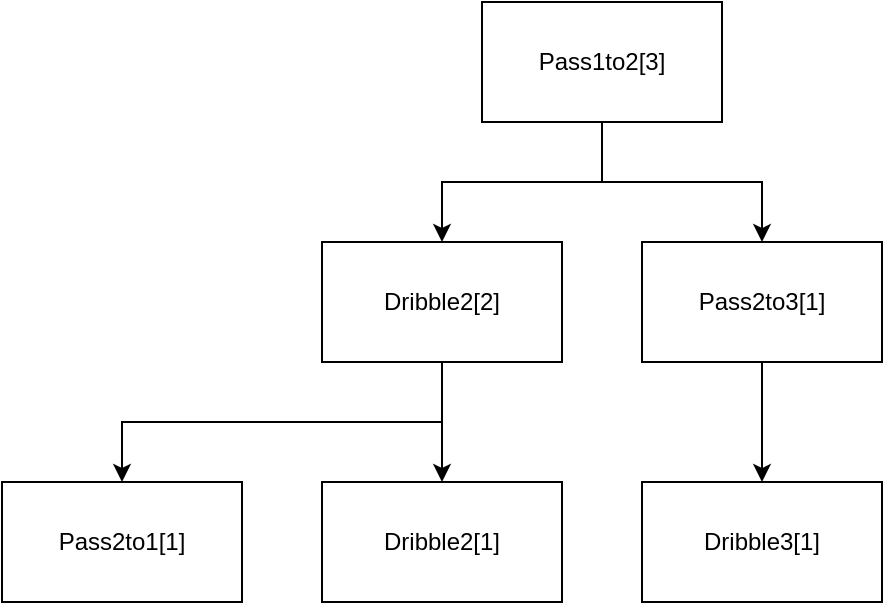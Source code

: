 <mxfile version="20.5.1" type="github">
  <diagram id="tM2nWxl7KX0AxRf4ENj3" name="ページ1">
    <mxGraphModel dx="1422" dy="729" grid="1" gridSize="10" guides="1" tooltips="1" connect="1" arrows="1" fold="1" page="1" pageScale="1" pageWidth="827" pageHeight="1169" math="0" shadow="0">
      <root>
        <mxCell id="0" />
        <mxCell id="1" parent="0" />
        <mxCell id="ExsZxsCPLvvITjwQGhQG-7" style="edgeStyle=orthogonalEdgeStyle;rounded=0;orthogonalLoop=1;jettySize=auto;html=1;entryX=0.5;entryY=0;entryDx=0;entryDy=0;" edge="1" parent="1" source="ExsZxsCPLvvITjwQGhQG-1" target="ExsZxsCPLvvITjwQGhQG-2">
          <mxGeometry relative="1" as="geometry" />
        </mxCell>
        <mxCell id="ExsZxsCPLvvITjwQGhQG-8" style="edgeStyle=orthogonalEdgeStyle;rounded=0;orthogonalLoop=1;jettySize=auto;html=1;exitX=0.5;exitY=1;exitDx=0;exitDy=0;entryX=0.5;entryY=0;entryDx=0;entryDy=0;" edge="1" parent="1" source="ExsZxsCPLvvITjwQGhQG-1" target="ExsZxsCPLvvITjwQGhQG-3">
          <mxGeometry relative="1" as="geometry" />
        </mxCell>
        <mxCell id="ExsZxsCPLvvITjwQGhQG-1" value="Pass1to2[3]" style="rounded=0;whiteSpace=wrap;html=1;" vertex="1" parent="1">
          <mxGeometry x="360" y="160" width="120" height="60" as="geometry" />
        </mxCell>
        <mxCell id="ExsZxsCPLvvITjwQGhQG-9" style="edgeStyle=orthogonalEdgeStyle;rounded=0;orthogonalLoop=1;jettySize=auto;html=1;exitX=0.5;exitY=1;exitDx=0;exitDy=0;entryX=0.5;entryY=0;entryDx=0;entryDy=0;" edge="1" parent="1" source="ExsZxsCPLvvITjwQGhQG-2" target="ExsZxsCPLvvITjwQGhQG-5">
          <mxGeometry relative="1" as="geometry" />
        </mxCell>
        <mxCell id="ExsZxsCPLvvITjwQGhQG-10" style="edgeStyle=orthogonalEdgeStyle;rounded=0;orthogonalLoop=1;jettySize=auto;html=1;exitX=0.5;exitY=1;exitDx=0;exitDy=0;entryX=0.5;entryY=0;entryDx=0;entryDy=0;" edge="1" parent="1" source="ExsZxsCPLvvITjwQGhQG-2" target="ExsZxsCPLvvITjwQGhQG-4">
          <mxGeometry relative="1" as="geometry" />
        </mxCell>
        <mxCell id="ExsZxsCPLvvITjwQGhQG-2" value="Dribble2[2]" style="rounded=0;whiteSpace=wrap;html=1;" vertex="1" parent="1">
          <mxGeometry x="280" y="280" width="120" height="60" as="geometry" />
        </mxCell>
        <mxCell id="ExsZxsCPLvvITjwQGhQG-11" style="edgeStyle=orthogonalEdgeStyle;rounded=0;orthogonalLoop=1;jettySize=auto;html=1;exitX=0.5;exitY=1;exitDx=0;exitDy=0;entryX=0.5;entryY=0;entryDx=0;entryDy=0;" edge="1" parent="1" source="ExsZxsCPLvvITjwQGhQG-3" target="ExsZxsCPLvvITjwQGhQG-6">
          <mxGeometry relative="1" as="geometry" />
        </mxCell>
        <mxCell id="ExsZxsCPLvvITjwQGhQG-3" value="Pass2to3[1]" style="rounded=0;whiteSpace=wrap;html=1;" vertex="1" parent="1">
          <mxGeometry x="440" y="280" width="120" height="60" as="geometry" />
        </mxCell>
        <mxCell id="ExsZxsCPLvvITjwQGhQG-4" value="Pass2to1[1]" style="rounded=0;whiteSpace=wrap;html=1;" vertex="1" parent="1">
          <mxGeometry x="120" y="400" width="120" height="60" as="geometry" />
        </mxCell>
        <mxCell id="ExsZxsCPLvvITjwQGhQG-5" value="Dribble2[1]" style="rounded=0;whiteSpace=wrap;html=1;" vertex="1" parent="1">
          <mxGeometry x="280" y="400" width="120" height="60" as="geometry" />
        </mxCell>
        <mxCell id="ExsZxsCPLvvITjwQGhQG-6" value="Dribble3[1]" style="rounded=0;whiteSpace=wrap;html=1;" vertex="1" parent="1">
          <mxGeometry x="440" y="400" width="120" height="60" as="geometry" />
        </mxCell>
      </root>
    </mxGraphModel>
  </diagram>
</mxfile>
